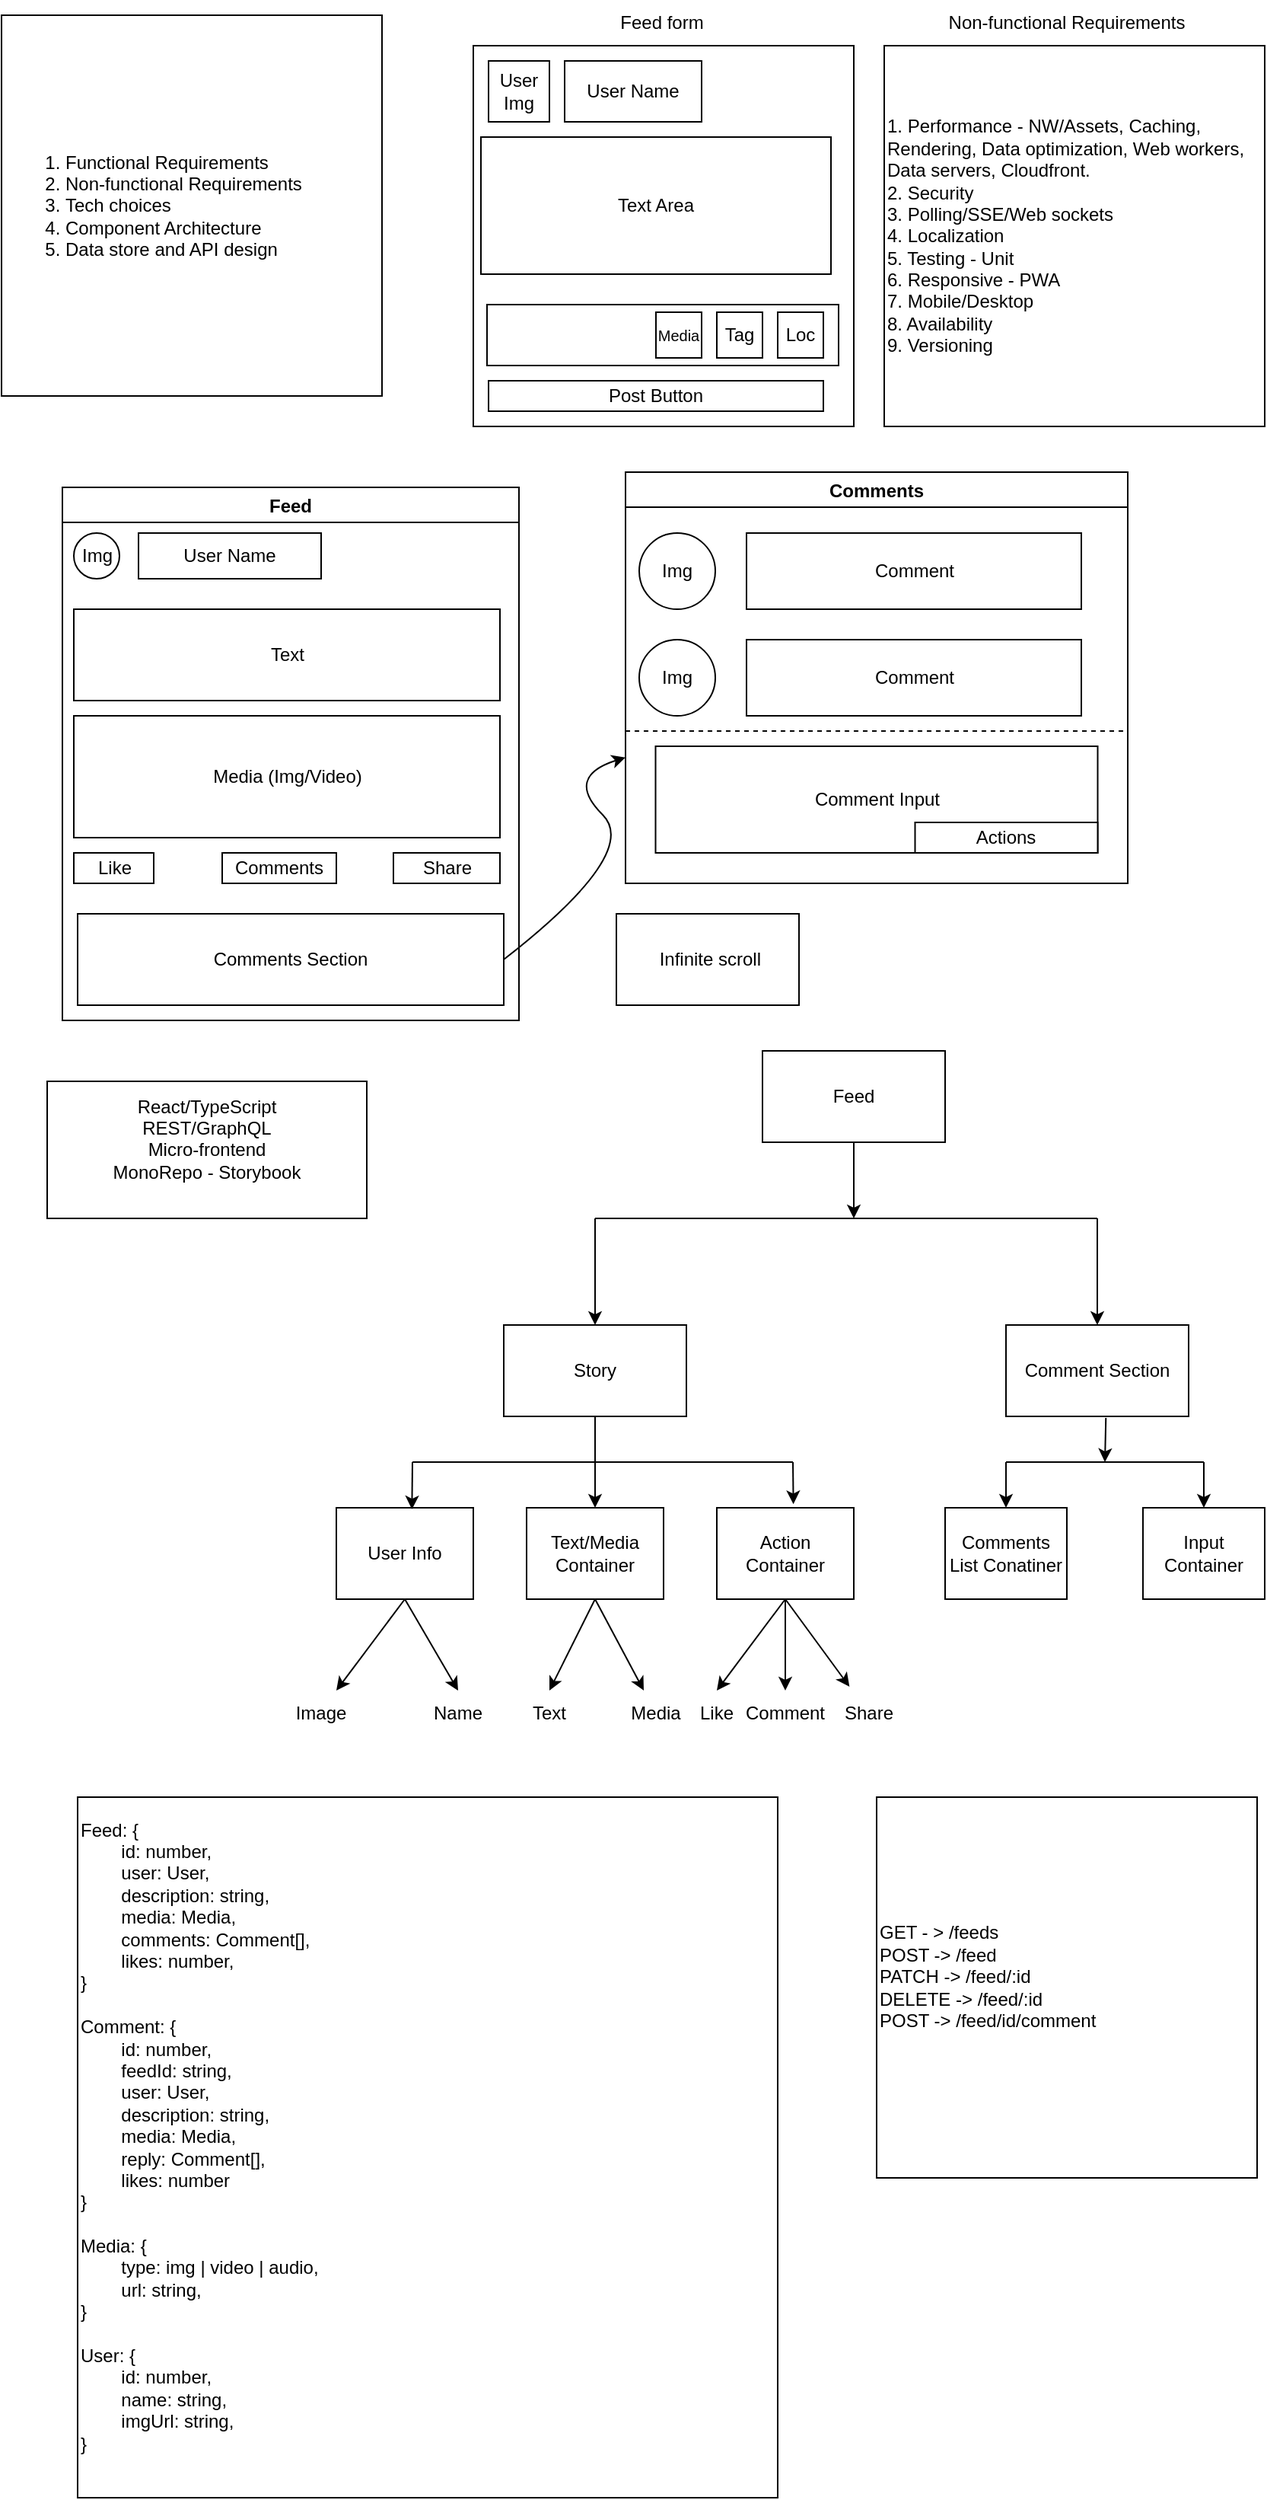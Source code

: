 <mxfile version="24.2.8" type="github">
  <diagram name="Page-1" id="3NxH0nktMy6gI-LNq2sq">
    <mxGraphModel dx="871" dy="573" grid="1" gridSize="10" guides="1" tooltips="1" connect="1" arrows="1" fold="1" page="1" pageScale="1" pageWidth="827" pageHeight="1169" math="0" shadow="0">
      <root>
        <mxCell id="0" />
        <mxCell id="1" parent="0" />
        <mxCell id="gs9hUrqbZS63nAQirxVX-1" value="&lt;ol&gt;&lt;li&gt;&lt;span style=&quot;background-color: initial;&quot;&gt;Functional Requirements&lt;br&gt;&lt;/span&gt;&lt;/li&gt;&lt;li style=&quot;&quot;&gt;&lt;span style=&quot;background-color: initial;&quot;&gt;Non-functional Requirements&lt;br&gt;&lt;/span&gt;&lt;/li&gt;&lt;li style=&quot;&quot;&gt;&lt;span style=&quot;background-color: initial;&quot;&gt;Tech choices&lt;/span&gt;&lt;/li&gt;&lt;li style=&quot;&quot;&gt;&lt;span style=&quot;background-color: initial;&quot;&gt;Component Architecture&lt;/span&gt;&lt;/li&gt;&lt;li style=&quot;&quot;&gt;&lt;span style=&quot;background-color: initial;&quot;&gt;Data store and API design&lt;/span&gt;&lt;/li&gt;&lt;/ol&gt;" style="whiteSpace=wrap;html=1;aspect=fixed;align=left;" vertex="1" parent="1">
          <mxGeometry x="10" y="20" width="250" height="250" as="geometry" />
        </mxCell>
        <mxCell id="gs9hUrqbZS63nAQirxVX-2" value="" style="whiteSpace=wrap;html=1;aspect=fixed;align=left;" vertex="1" parent="1">
          <mxGeometry x="320" y="40" width="250" height="250" as="geometry" />
        </mxCell>
        <mxCell id="gs9hUrqbZS63nAQirxVX-3" value="Feed form" style="text;html=1;align=center;verticalAlign=middle;whiteSpace=wrap;rounded=0;" vertex="1" parent="1">
          <mxGeometry x="414" y="10" width="60" height="30" as="geometry" />
        </mxCell>
        <mxCell id="gs9hUrqbZS63nAQirxVX-4" value="User Img" style="whiteSpace=wrap;html=1;aspect=fixed;" vertex="1" parent="1">
          <mxGeometry x="330" y="50" width="40" height="40" as="geometry" />
        </mxCell>
        <mxCell id="gs9hUrqbZS63nAQirxVX-5" value="Text Area" style="rounded=0;whiteSpace=wrap;html=1;" vertex="1" parent="1">
          <mxGeometry x="325" y="100" width="230" height="90" as="geometry" />
        </mxCell>
        <mxCell id="gs9hUrqbZS63nAQirxVX-6" value="User Name" style="rounded=0;whiteSpace=wrap;html=1;" vertex="1" parent="1">
          <mxGeometry x="380" y="50" width="90" height="40" as="geometry" />
        </mxCell>
        <mxCell id="gs9hUrqbZS63nAQirxVX-7" value="" style="rounded=0;whiteSpace=wrap;html=1;" vertex="1" parent="1">
          <mxGeometry x="329" y="210" width="231" height="40" as="geometry" />
        </mxCell>
        <mxCell id="gs9hUrqbZS63nAQirxVX-8" value="Loc" style="whiteSpace=wrap;html=1;aspect=fixed;" vertex="1" parent="1">
          <mxGeometry x="520" y="215" width="30" height="30" as="geometry" />
        </mxCell>
        <mxCell id="gs9hUrqbZS63nAQirxVX-10" value="Tag" style="whiteSpace=wrap;html=1;aspect=fixed;" vertex="1" parent="1">
          <mxGeometry x="480" y="215" width="30" height="30" as="geometry" />
        </mxCell>
        <mxCell id="gs9hUrqbZS63nAQirxVX-11" value="&lt;font style=&quot;font-size: 10px;&quot;&gt;Media&lt;/font&gt;" style="whiteSpace=wrap;html=1;aspect=fixed;" vertex="1" parent="1">
          <mxGeometry x="440" y="215" width="30" height="30" as="geometry" />
        </mxCell>
        <mxCell id="gs9hUrqbZS63nAQirxVX-12" value="Post Button" style="rounded=0;whiteSpace=wrap;html=1;" vertex="1" parent="1">
          <mxGeometry x="330" y="260" width="220" height="20" as="geometry" />
        </mxCell>
        <mxCell id="gs9hUrqbZS63nAQirxVX-65" value="Feed" style="swimlane;" vertex="1" parent="1">
          <mxGeometry x="50" y="330" width="300" height="350" as="geometry" />
        </mxCell>
        <mxCell id="gs9hUrqbZS63nAQirxVX-14" value="Img" style="ellipse;whiteSpace=wrap;html=1;aspect=fixed;" vertex="1" parent="gs9hUrqbZS63nAQirxVX-65">
          <mxGeometry x="7.5" y="30" width="30" height="30" as="geometry" />
        </mxCell>
        <mxCell id="gs9hUrqbZS63nAQirxVX-15" value="User Name" style="rounded=0;whiteSpace=wrap;html=1;" vertex="1" parent="gs9hUrqbZS63nAQirxVX-65">
          <mxGeometry x="50" y="30" width="120" height="30" as="geometry" />
        </mxCell>
        <mxCell id="gs9hUrqbZS63nAQirxVX-18" value="Text" style="rounded=0;whiteSpace=wrap;html=1;" vertex="1" parent="gs9hUrqbZS63nAQirxVX-65">
          <mxGeometry x="7.5" y="80" width="280" height="60" as="geometry" />
        </mxCell>
        <mxCell id="gs9hUrqbZS63nAQirxVX-19" value="Media (Img/Video)" style="rounded=0;whiteSpace=wrap;html=1;" vertex="1" parent="gs9hUrqbZS63nAQirxVX-65">
          <mxGeometry x="7.5" y="150" width="280" height="80" as="geometry" />
        </mxCell>
        <mxCell id="gs9hUrqbZS63nAQirxVX-22" value="Comments" style="rounded=0;whiteSpace=wrap;html=1;" vertex="1" parent="gs9hUrqbZS63nAQirxVX-65">
          <mxGeometry x="105" y="240" width="75" height="20" as="geometry" />
        </mxCell>
        <mxCell id="gs9hUrqbZS63nAQirxVX-41" value="Share" style="rounded=0;whiteSpace=wrap;html=1;" vertex="1" parent="gs9hUrqbZS63nAQirxVX-65">
          <mxGeometry x="217.5" y="240" width="70" height="20" as="geometry" />
        </mxCell>
        <mxCell id="gs9hUrqbZS63nAQirxVX-67" value="Like" style="rounded=0;whiteSpace=wrap;html=1;" vertex="1" parent="gs9hUrqbZS63nAQirxVX-65">
          <mxGeometry x="7.5" y="240" width="52.5" height="20" as="geometry" />
        </mxCell>
        <mxCell id="gs9hUrqbZS63nAQirxVX-23" value="Comments Section" style="rounded=0;whiteSpace=wrap;html=1;" vertex="1" parent="gs9hUrqbZS63nAQirxVX-65">
          <mxGeometry x="10" y="280" width="280" height="60" as="geometry" />
        </mxCell>
        <mxCell id="gs9hUrqbZS63nAQirxVX-71" value="Comments" style="swimlane;" vertex="1" parent="1">
          <mxGeometry x="420" y="320" width="330" height="270" as="geometry" />
        </mxCell>
        <mxCell id="gs9hUrqbZS63nAQirxVX-44" value="Img" style="ellipse;whiteSpace=wrap;html=1;aspect=fixed;" vertex="1" parent="gs9hUrqbZS63nAQirxVX-71">
          <mxGeometry x="9" y="40" width="50" height="50" as="geometry" />
        </mxCell>
        <mxCell id="gs9hUrqbZS63nAQirxVX-45" value="Comment" style="rounded=0;whiteSpace=wrap;html=1;" vertex="1" parent="gs9hUrqbZS63nAQirxVX-71">
          <mxGeometry x="79.5" y="40" width="220" height="50" as="geometry" />
        </mxCell>
        <mxCell id="gs9hUrqbZS63nAQirxVX-46" value="Img" style="ellipse;whiteSpace=wrap;html=1;aspect=fixed;" vertex="1" parent="gs9hUrqbZS63nAQirxVX-71">
          <mxGeometry x="9" y="110" width="50" height="50" as="geometry" />
        </mxCell>
        <mxCell id="gs9hUrqbZS63nAQirxVX-47" value="Comment" style="rounded=0;whiteSpace=wrap;html=1;" vertex="1" parent="gs9hUrqbZS63nAQirxVX-71">
          <mxGeometry x="79.5" y="110" width="220" height="50" as="geometry" />
        </mxCell>
        <mxCell id="gs9hUrqbZS63nAQirxVX-72" value="" style="endArrow=none;dashed=1;html=1;rounded=0;" edge="1" parent="gs9hUrqbZS63nAQirxVX-71">
          <mxGeometry width="50" height="50" relative="1" as="geometry">
            <mxPoint y="170" as="sourcePoint" />
            <mxPoint x="330" y="170" as="targetPoint" />
          </mxGeometry>
        </mxCell>
        <mxCell id="gs9hUrqbZS63nAQirxVX-48" value="Comment Input" style="rounded=0;whiteSpace=wrap;html=1;" vertex="1" parent="gs9hUrqbZS63nAQirxVX-71">
          <mxGeometry x="19.75" y="180" width="290.5" height="70" as="geometry" />
        </mxCell>
        <mxCell id="gs9hUrqbZS63nAQirxVX-51" value="Actions" style="rounded=0;whiteSpace=wrap;html=1;" vertex="1" parent="gs9hUrqbZS63nAQirxVX-71">
          <mxGeometry x="190.25" y="230" width="120" height="20" as="geometry" />
        </mxCell>
        <mxCell id="gs9hUrqbZS63nAQirxVX-73" value="" style="curved=1;endArrow=classic;html=1;rounded=0;exitX=1;exitY=0.5;exitDx=0;exitDy=0;" edge="1" parent="1" source="gs9hUrqbZS63nAQirxVX-23" target="gs9hUrqbZS63nAQirxVX-71">
          <mxGeometry width="50" height="50" relative="1" as="geometry">
            <mxPoint x="380" y="570" as="sourcePoint" />
            <mxPoint x="420" y="410" as="targetPoint" />
            <Array as="points">
              <mxPoint x="430" y="570" />
              <mxPoint x="380" y="520" />
            </Array>
          </mxGeometry>
        </mxCell>
        <mxCell id="gs9hUrqbZS63nAQirxVX-74" value="&amp;nbsp;Infinite scroll" style="whiteSpace=wrap;html=1;" vertex="1" parent="1">
          <mxGeometry x="414" y="610" width="120" height="60" as="geometry" />
        </mxCell>
        <mxCell id="gs9hUrqbZS63nAQirxVX-78" value="1. Performance - NW/Assets, Caching, Rendering, Data optimization, Web workers, Data servers, Cloudfront.&lt;div&gt;2. Security&lt;br&gt;3. Polling/SSE/Web sockets&lt;br&gt;4. Localization&lt;/div&gt;&lt;div&gt;5. Testing - Unit&amp;nbsp;&lt;/div&gt;&lt;div&gt;6. Responsive - PWA&lt;/div&gt;&lt;div&gt;7. Mobile/Desktop&lt;br&gt;8. Availability&lt;/div&gt;&lt;div&gt;9. Versioning&lt;/div&gt;" style="whiteSpace=wrap;html=1;aspect=fixed;align=left;" vertex="1" parent="1">
          <mxGeometry x="590" y="40" width="250" height="250" as="geometry" />
        </mxCell>
        <mxCell id="gs9hUrqbZS63nAQirxVX-79" value="&lt;div style=&quot;text-align: left;&quot;&gt;Non-functional Requirements&lt;/div&gt;" style="text;html=1;align=center;verticalAlign=middle;whiteSpace=wrap;rounded=0;" vertex="1" parent="1">
          <mxGeometry x="610" y="10" width="200" height="30" as="geometry" />
        </mxCell>
        <mxCell id="gs9hUrqbZS63nAQirxVX-80" value="React/TypeScript&lt;div&gt;REST/GraphQL&lt;br&gt;Micro-frontend&lt;br&gt;MonoRepo - Storybook&lt;br&gt;&lt;br&gt;&lt;/div&gt;" style="whiteSpace=wrap;html=1;" vertex="1" parent="1">
          <mxGeometry x="40" y="720" width="210" height="90" as="geometry" />
        </mxCell>
        <mxCell id="gs9hUrqbZS63nAQirxVX-95" value="Feed" style="rounded=0;whiteSpace=wrap;html=1;" vertex="1" parent="1">
          <mxGeometry x="510" y="700" width="120" height="60" as="geometry" />
        </mxCell>
        <mxCell id="gs9hUrqbZS63nAQirxVX-96" value="" style="endArrow=classic;html=1;rounded=0;exitX=0.5;exitY=1;exitDx=0;exitDy=0;" edge="1" parent="1" source="gs9hUrqbZS63nAQirxVX-95">
          <mxGeometry width="50" height="50" relative="1" as="geometry">
            <mxPoint x="380" y="620" as="sourcePoint" />
            <mxPoint x="570" y="810" as="targetPoint" />
          </mxGeometry>
        </mxCell>
        <mxCell id="gs9hUrqbZS63nAQirxVX-98" value="" style="endArrow=none;html=1;rounded=0;" edge="1" parent="1">
          <mxGeometry width="50" height="50" relative="1" as="geometry">
            <mxPoint x="400" y="810" as="sourcePoint" />
            <mxPoint x="730" y="810" as="targetPoint" />
          </mxGeometry>
        </mxCell>
        <mxCell id="gs9hUrqbZS63nAQirxVX-99" value="" style="endArrow=classic;html=1;rounded=0;" edge="1" parent="1">
          <mxGeometry width="50" height="50" relative="1" as="geometry">
            <mxPoint x="400" y="810" as="sourcePoint" />
            <mxPoint x="400" y="880" as="targetPoint" />
          </mxGeometry>
        </mxCell>
        <mxCell id="gs9hUrqbZS63nAQirxVX-100" value="" style="endArrow=classic;html=1;rounded=0;" edge="1" parent="1">
          <mxGeometry width="50" height="50" relative="1" as="geometry">
            <mxPoint x="730" y="810" as="sourcePoint" />
            <mxPoint x="730" y="880" as="targetPoint" />
          </mxGeometry>
        </mxCell>
        <mxCell id="gs9hUrqbZS63nAQirxVX-101" value="Story" style="rounded=0;whiteSpace=wrap;html=1;" vertex="1" parent="1">
          <mxGeometry x="340" y="880" width="120" height="60" as="geometry" />
        </mxCell>
        <mxCell id="gs9hUrqbZS63nAQirxVX-102" value="Comment Section" style="rounded=0;whiteSpace=wrap;html=1;" vertex="1" parent="1">
          <mxGeometry x="670" y="880" width="120" height="60" as="geometry" />
        </mxCell>
        <mxCell id="gs9hUrqbZS63nAQirxVX-103" value="User Info" style="rounded=0;whiteSpace=wrap;html=1;" vertex="1" parent="1">
          <mxGeometry x="230" y="1000" width="90" height="60" as="geometry" />
        </mxCell>
        <mxCell id="gs9hUrqbZS63nAQirxVX-104" value="Text/Media&lt;br&gt;Container" style="rounded=0;whiteSpace=wrap;html=1;" vertex="1" parent="1">
          <mxGeometry x="355" y="1000" width="90" height="60" as="geometry" />
        </mxCell>
        <mxCell id="gs9hUrqbZS63nAQirxVX-105" value="Action Container" style="rounded=0;whiteSpace=wrap;html=1;" vertex="1" parent="1">
          <mxGeometry x="480" y="1000" width="90" height="60" as="geometry" />
        </mxCell>
        <mxCell id="gs9hUrqbZS63nAQirxVX-107" value="" style="endArrow=none;html=1;rounded=0;exitX=0.5;exitY=1;exitDx=0;exitDy=0;" edge="1" parent="1" source="gs9hUrqbZS63nAQirxVX-101">
          <mxGeometry width="50" height="50" relative="1" as="geometry">
            <mxPoint x="380" y="840" as="sourcePoint" />
            <mxPoint x="400" y="970" as="targetPoint" />
          </mxGeometry>
        </mxCell>
        <mxCell id="gs9hUrqbZS63nAQirxVX-108" value="" style="endArrow=none;html=1;rounded=0;" edge="1" parent="1">
          <mxGeometry width="50" height="50" relative="1" as="geometry">
            <mxPoint x="280" y="970" as="sourcePoint" />
            <mxPoint x="530" y="970" as="targetPoint" />
          </mxGeometry>
        </mxCell>
        <mxCell id="gs9hUrqbZS63nAQirxVX-109" value="" style="endArrow=classic;html=1;rounded=0;entryX=0.552;entryY=0.017;entryDx=0;entryDy=0;entryPerimeter=0;" edge="1" parent="1" target="gs9hUrqbZS63nAQirxVX-103">
          <mxGeometry width="50" height="50" relative="1" as="geometry">
            <mxPoint x="280" y="970" as="sourcePoint" />
            <mxPoint x="430" y="790" as="targetPoint" />
          </mxGeometry>
        </mxCell>
        <mxCell id="gs9hUrqbZS63nAQirxVX-110" value="" style="endArrow=classic;html=1;rounded=0;entryX=0.5;entryY=0;entryDx=0;entryDy=0;" edge="1" parent="1" target="gs9hUrqbZS63nAQirxVX-104">
          <mxGeometry width="50" height="50" relative="1" as="geometry">
            <mxPoint x="400" y="970" as="sourcePoint" />
            <mxPoint x="430" y="790" as="targetPoint" />
          </mxGeometry>
        </mxCell>
        <mxCell id="gs9hUrqbZS63nAQirxVX-111" value="" style="endArrow=classic;html=1;rounded=0;entryX=0.559;entryY=-0.039;entryDx=0;entryDy=0;entryPerimeter=0;" edge="1" parent="1" target="gs9hUrqbZS63nAQirxVX-105">
          <mxGeometry width="50" height="50" relative="1" as="geometry">
            <mxPoint x="530" y="970" as="sourcePoint" />
            <mxPoint x="530" y="990" as="targetPoint" />
          </mxGeometry>
        </mxCell>
        <mxCell id="gs9hUrqbZS63nAQirxVX-112" value="" style="endArrow=classic;html=1;rounded=0;exitX=0.547;exitY=1.017;exitDx=0;exitDy=0;exitPerimeter=0;" edge="1" parent="1" source="gs9hUrqbZS63nAQirxVX-102">
          <mxGeometry width="50" height="50" relative="1" as="geometry">
            <mxPoint x="380" y="840" as="sourcePoint" />
            <mxPoint x="735" y="970" as="targetPoint" />
          </mxGeometry>
        </mxCell>
        <mxCell id="gs9hUrqbZS63nAQirxVX-114" value="" style="endArrow=none;html=1;rounded=0;" edge="1" parent="1">
          <mxGeometry width="50" height="50" relative="1" as="geometry">
            <mxPoint x="670" y="970" as="sourcePoint" />
            <mxPoint x="800" y="970" as="targetPoint" />
          </mxGeometry>
        </mxCell>
        <mxCell id="gs9hUrqbZS63nAQirxVX-115" value="" style="endArrow=classic;html=1;rounded=0;" edge="1" parent="1">
          <mxGeometry width="50" height="50" relative="1" as="geometry">
            <mxPoint x="670" y="970" as="sourcePoint" />
            <mxPoint x="670" y="1000" as="targetPoint" />
          </mxGeometry>
        </mxCell>
        <mxCell id="gs9hUrqbZS63nAQirxVX-116" value="" style="endArrow=classic;html=1;rounded=0;" edge="1" parent="1">
          <mxGeometry width="50" height="50" relative="1" as="geometry">
            <mxPoint x="800" y="970" as="sourcePoint" />
            <mxPoint x="800" y="1000" as="targetPoint" />
          </mxGeometry>
        </mxCell>
        <mxCell id="gs9hUrqbZS63nAQirxVX-117" value="Comments List Conatiner" style="rounded=0;whiteSpace=wrap;html=1;" vertex="1" parent="1">
          <mxGeometry x="630" y="1000" width="80" height="60" as="geometry" />
        </mxCell>
        <mxCell id="gs9hUrqbZS63nAQirxVX-118" value="Input Container" style="rounded=0;whiteSpace=wrap;html=1;" vertex="1" parent="1">
          <mxGeometry x="760" y="1000" width="80" height="60" as="geometry" />
        </mxCell>
        <mxCell id="gs9hUrqbZS63nAQirxVX-119" value="" style="endArrow=classic;html=1;rounded=0;exitX=0.5;exitY=1;exitDx=0;exitDy=0;" edge="1" parent="1" source="gs9hUrqbZS63nAQirxVX-103">
          <mxGeometry width="50" height="50" relative="1" as="geometry">
            <mxPoint x="380" y="810" as="sourcePoint" />
            <mxPoint x="230" y="1120" as="targetPoint" />
          </mxGeometry>
        </mxCell>
        <mxCell id="gs9hUrqbZS63nAQirxVX-120" value="" style="endArrow=classic;html=1;rounded=0;exitX=0.5;exitY=1;exitDx=0;exitDy=0;" edge="1" parent="1" source="gs9hUrqbZS63nAQirxVX-103">
          <mxGeometry width="50" height="50" relative="1" as="geometry">
            <mxPoint x="285" y="1070" as="sourcePoint" />
            <mxPoint x="310" y="1120" as="targetPoint" />
          </mxGeometry>
        </mxCell>
        <mxCell id="gs9hUrqbZS63nAQirxVX-121" value="Image" style="text;html=1;align=center;verticalAlign=middle;whiteSpace=wrap;rounded=0;" vertex="1" parent="1">
          <mxGeometry x="190" y="1120" width="60" height="30" as="geometry" />
        </mxCell>
        <mxCell id="gs9hUrqbZS63nAQirxVX-122" value="Name" style="text;html=1;align=center;verticalAlign=middle;whiteSpace=wrap;rounded=0;" vertex="1" parent="1">
          <mxGeometry x="280" y="1120" width="60" height="30" as="geometry" />
        </mxCell>
        <mxCell id="gs9hUrqbZS63nAQirxVX-123" value="" style="endArrow=classic;html=1;rounded=0;exitX=0.5;exitY=1;exitDx=0;exitDy=0;" edge="1" parent="1" source="gs9hUrqbZS63nAQirxVX-104">
          <mxGeometry width="50" height="50" relative="1" as="geometry">
            <mxPoint x="285" y="1070" as="sourcePoint" />
            <mxPoint x="370" y="1120" as="targetPoint" />
          </mxGeometry>
        </mxCell>
        <mxCell id="gs9hUrqbZS63nAQirxVX-124" value="" style="endArrow=classic;html=1;rounded=0;" edge="1" parent="1" target="gs9hUrqbZS63nAQirxVX-125">
          <mxGeometry width="50" height="50" relative="1" as="geometry">
            <mxPoint x="400" y="1060" as="sourcePoint" />
            <mxPoint x="440" y="1120" as="targetPoint" />
          </mxGeometry>
        </mxCell>
        <mxCell id="gs9hUrqbZS63nAQirxVX-125" value="Media" style="text;html=1;align=center;verticalAlign=middle;whiteSpace=wrap;rounded=0;" vertex="1" parent="1">
          <mxGeometry x="410" y="1120" width="60" height="30" as="geometry" />
        </mxCell>
        <mxCell id="gs9hUrqbZS63nAQirxVX-126" value="Text" style="text;html=1;align=center;verticalAlign=middle;whiteSpace=wrap;rounded=0;" vertex="1" parent="1">
          <mxGeometry x="340" y="1120" width="60" height="30" as="geometry" />
        </mxCell>
        <mxCell id="gs9hUrqbZS63nAQirxVX-127" value="" style="endArrow=classic;html=1;rounded=0;exitX=0.5;exitY=1;exitDx=0;exitDy=0;" edge="1" parent="1" source="gs9hUrqbZS63nAQirxVX-105">
          <mxGeometry width="50" height="50" relative="1" as="geometry">
            <mxPoint x="410" y="1070" as="sourcePoint" />
            <mxPoint x="480" y="1120" as="targetPoint" />
          </mxGeometry>
        </mxCell>
        <mxCell id="gs9hUrqbZS63nAQirxVX-128" value="" style="endArrow=classic;html=1;rounded=0;exitX=0.5;exitY=1;exitDx=0;exitDy=0;" edge="1" parent="1" source="gs9hUrqbZS63nAQirxVX-105">
          <mxGeometry width="50" height="50" relative="1" as="geometry">
            <mxPoint x="535" y="1070" as="sourcePoint" />
            <mxPoint x="525" y="1120" as="targetPoint" />
          </mxGeometry>
        </mxCell>
        <mxCell id="gs9hUrqbZS63nAQirxVX-129" value="" style="endArrow=classic;html=1;rounded=0;exitX=0.5;exitY=1;exitDx=0;exitDy=0;" edge="1" parent="1" source="gs9hUrqbZS63nAQirxVX-105" target="gs9hUrqbZS63nAQirxVX-130">
          <mxGeometry width="50" height="50" relative="1" as="geometry">
            <mxPoint x="520" y="1060" as="sourcePoint" />
            <mxPoint x="570" y="1120" as="targetPoint" />
          </mxGeometry>
        </mxCell>
        <mxCell id="gs9hUrqbZS63nAQirxVX-130" value="Share" style="text;html=1;align=center;verticalAlign=middle;whiteSpace=wrap;rounded=0;" vertex="1" parent="1">
          <mxGeometry x="550" y="1117.5" width="60" height="35" as="geometry" />
        </mxCell>
        <mxCell id="gs9hUrqbZS63nAQirxVX-131" style="edgeStyle=orthogonalEdgeStyle;rounded=0;orthogonalLoop=1;jettySize=auto;html=1;exitX=0.5;exitY=1;exitDx=0;exitDy=0;" edge="1" parent="1" source="gs9hUrqbZS63nAQirxVX-130" target="gs9hUrqbZS63nAQirxVX-130">
          <mxGeometry relative="1" as="geometry" />
        </mxCell>
        <mxCell id="gs9hUrqbZS63nAQirxVX-132" value="Comment" style="text;html=1;align=center;verticalAlign=middle;whiteSpace=wrap;rounded=0;" vertex="1" parent="1">
          <mxGeometry x="495" y="1117.5" width="60" height="35" as="geometry" />
        </mxCell>
        <mxCell id="gs9hUrqbZS63nAQirxVX-133" value="Like" style="text;html=1;align=center;verticalAlign=middle;whiteSpace=wrap;rounded=0;" vertex="1" parent="1">
          <mxGeometry x="450" y="1120" width="60" height="30" as="geometry" />
        </mxCell>
        <mxCell id="gs9hUrqbZS63nAQirxVX-135" value="&lt;div style=&quot;&quot;&gt;Feed:&amp;nbsp;{&lt;br&gt;&lt;span style=&quot;white-space: pre;&quot;&gt;&#x9;&lt;/span&gt;id: number,&lt;br&gt;&lt;/div&gt;&lt;div style=&quot;&quot;&gt;&lt;span style=&quot;white-space: pre;&quot;&gt;&#x9;&lt;/span&gt;user: User,&lt;br&gt;&lt;/div&gt;&lt;div style=&quot;&quot;&gt;&lt;span style=&quot;white-space: pre;&quot;&gt;&#x9;&lt;/span&gt;description: string,&lt;br&gt;&lt;/div&gt;&lt;div style=&quot;&quot;&gt;&lt;span style=&quot;white-space: pre;&quot;&gt;&#x9;&lt;/span&gt;media: Media,&lt;br&gt;&lt;/div&gt;&lt;div style=&quot;&quot;&gt;&lt;span style=&quot;white-space: pre;&quot;&gt;&#x9;&lt;/span&gt;comments: Comment[],&lt;br&gt;&lt;span style=&quot;white-space: pre;&quot;&gt;&#x9;&lt;/span&gt;likes: number,&lt;/div&gt;&lt;div style=&quot;&quot;&gt;}&lt;br&gt;&lt;br&gt;&lt;div&gt;Comment: {&lt;br&gt;&lt;span style=&quot;white-space: pre;&quot;&gt;&#x9;&lt;/span&gt;id: number,&lt;br&gt;&lt;/div&gt;&lt;div&gt;&lt;span style=&quot;white-space: pre;&quot;&gt;&#x9;&lt;/span&gt;feedId: string,&lt;br&gt;&lt;/div&gt;&lt;div&gt;&lt;span style=&quot;white-space: pre;&quot;&gt;&#x9;&lt;/span&gt;user: User,&lt;br&gt;&lt;/div&gt;&lt;div&gt;&lt;span style=&quot;white-space: pre;&quot;&gt;&#x9;&lt;/span&gt;description: string,&lt;br&gt;&lt;/div&gt;&lt;div&gt;&lt;span style=&quot;white-space: pre;&quot;&gt;&#x9;&lt;/span&gt;media: Media,&lt;br&gt;&lt;/div&gt;&lt;div&gt;&lt;span style=&quot;white-space: pre;&quot;&gt;&#x9;&lt;/span&gt;reply: Comment[],&lt;br&gt;&lt;span style=&quot;white-space: pre;&quot;&gt;&#x9;&lt;/span&gt;likes: number&lt;/div&gt;&lt;div&gt;}&lt;/div&gt;&lt;div&gt;&lt;br&gt;&lt;/div&gt;&lt;div&gt;Media: {&lt;br&gt;&lt;span style=&quot;white-space: pre;&quot;&gt;&#x9;&lt;/span&gt;type: img | video | audio,&lt;br&gt;&lt;/div&gt;&lt;div&gt;&lt;span style=&quot;white-space: pre;&quot;&gt;&#x9;&lt;/span&gt;url: string,&lt;/div&gt;&lt;div&gt;}&lt;br&gt;&lt;br&gt;User: {&lt;br&gt;&lt;span style=&quot;white-space: pre;&quot;&gt;&#x9;&lt;/span&gt;id: number,&lt;br&gt;&lt;/div&gt;&lt;div&gt;&lt;span style=&quot;white-space: pre;&quot;&gt;&#x9;&lt;/span&gt;name: string,&lt;br&gt;&lt;/div&gt;&lt;div&gt;&lt;span style=&quot;white-space: pre;&quot;&gt;&#x9;&lt;/span&gt;imgUrl: string,&lt;br&gt;&lt;/div&gt;&lt;div&gt;}&lt;br&gt;&lt;br&gt;&lt;/div&gt;&lt;/div&gt;" style="whiteSpace=wrap;html=1;aspect=fixed;align=left;" vertex="1" parent="1">
          <mxGeometry x="60" y="1190" width="460" height="460" as="geometry" />
        </mxCell>
        <mxCell id="gs9hUrqbZS63nAQirxVX-136" value="GET - &amp;gt; /feeds&lt;br&gt;POST -&amp;gt; /feed&lt;div&gt;PATCH -&amp;gt; /feed/:id&lt;br&gt;DELETE -&amp;gt; /feed/:id&lt;br&gt;POST -&amp;gt; /feed/id/comment&lt;br&gt;&lt;br&gt;&lt;/div&gt;" style="whiteSpace=wrap;html=1;aspect=fixed;align=left;" vertex="1" parent="1">
          <mxGeometry x="585" y="1190" width="250" height="250" as="geometry" />
        </mxCell>
      </root>
    </mxGraphModel>
  </diagram>
</mxfile>
